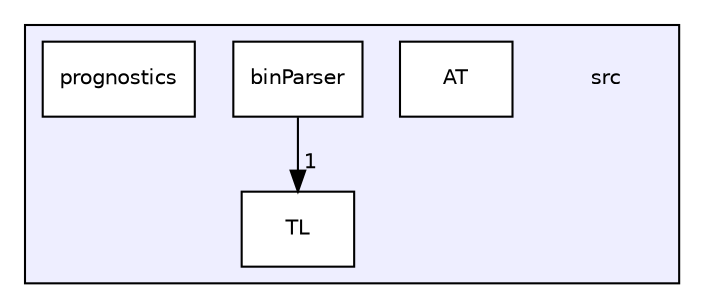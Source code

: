 digraph "src" {
  compound=true
  node [ fontsize="10", fontname="Helvetica"];
  edge [ labelfontsize="10", labelfontname="Helvetica"];
  subgraph clusterdir_68267d1309a1af8e8297ef4c3efbcdba {
    graph [ bgcolor="#eeeeff", pencolor="black", label="" URL="dir_68267d1309a1af8e8297ef4c3efbcdba.html"];
    dir_68267d1309a1af8e8297ef4c3efbcdba [shape=plaintext label="src"];
    dir_29c2df4a7146e24f9160bbda3cc0fd6a [shape=box label="AT" color="black" fillcolor="white" style="filled" URL="dir_29c2df4a7146e24f9160bbda3cc0fd6a.html"];
    dir_7db78f7e534df1c2ba482b8ea39776f6 [shape=box label="binParser" color="black" fillcolor="white" style="filled" URL="dir_7db78f7e534df1c2ba482b8ea39776f6.html"];
    dir_c4f20cd820814a3d503cab6172d60d43 [shape=box label="prognostics" color="black" fillcolor="white" style="filled" URL="dir_c4f20cd820814a3d503cab6172d60d43.html"];
    dir_208302bf317d1fec7eee9891221232d0 [shape=box label="TL" color="black" fillcolor="white" style="filled" URL="dir_208302bf317d1fec7eee9891221232d0.html"];
  }
  dir_7db78f7e534df1c2ba482b8ea39776f6->dir_208302bf317d1fec7eee9891221232d0 [headlabel="1", labeldistance=1.5 headhref="dir_000002_000004.html"];
}
